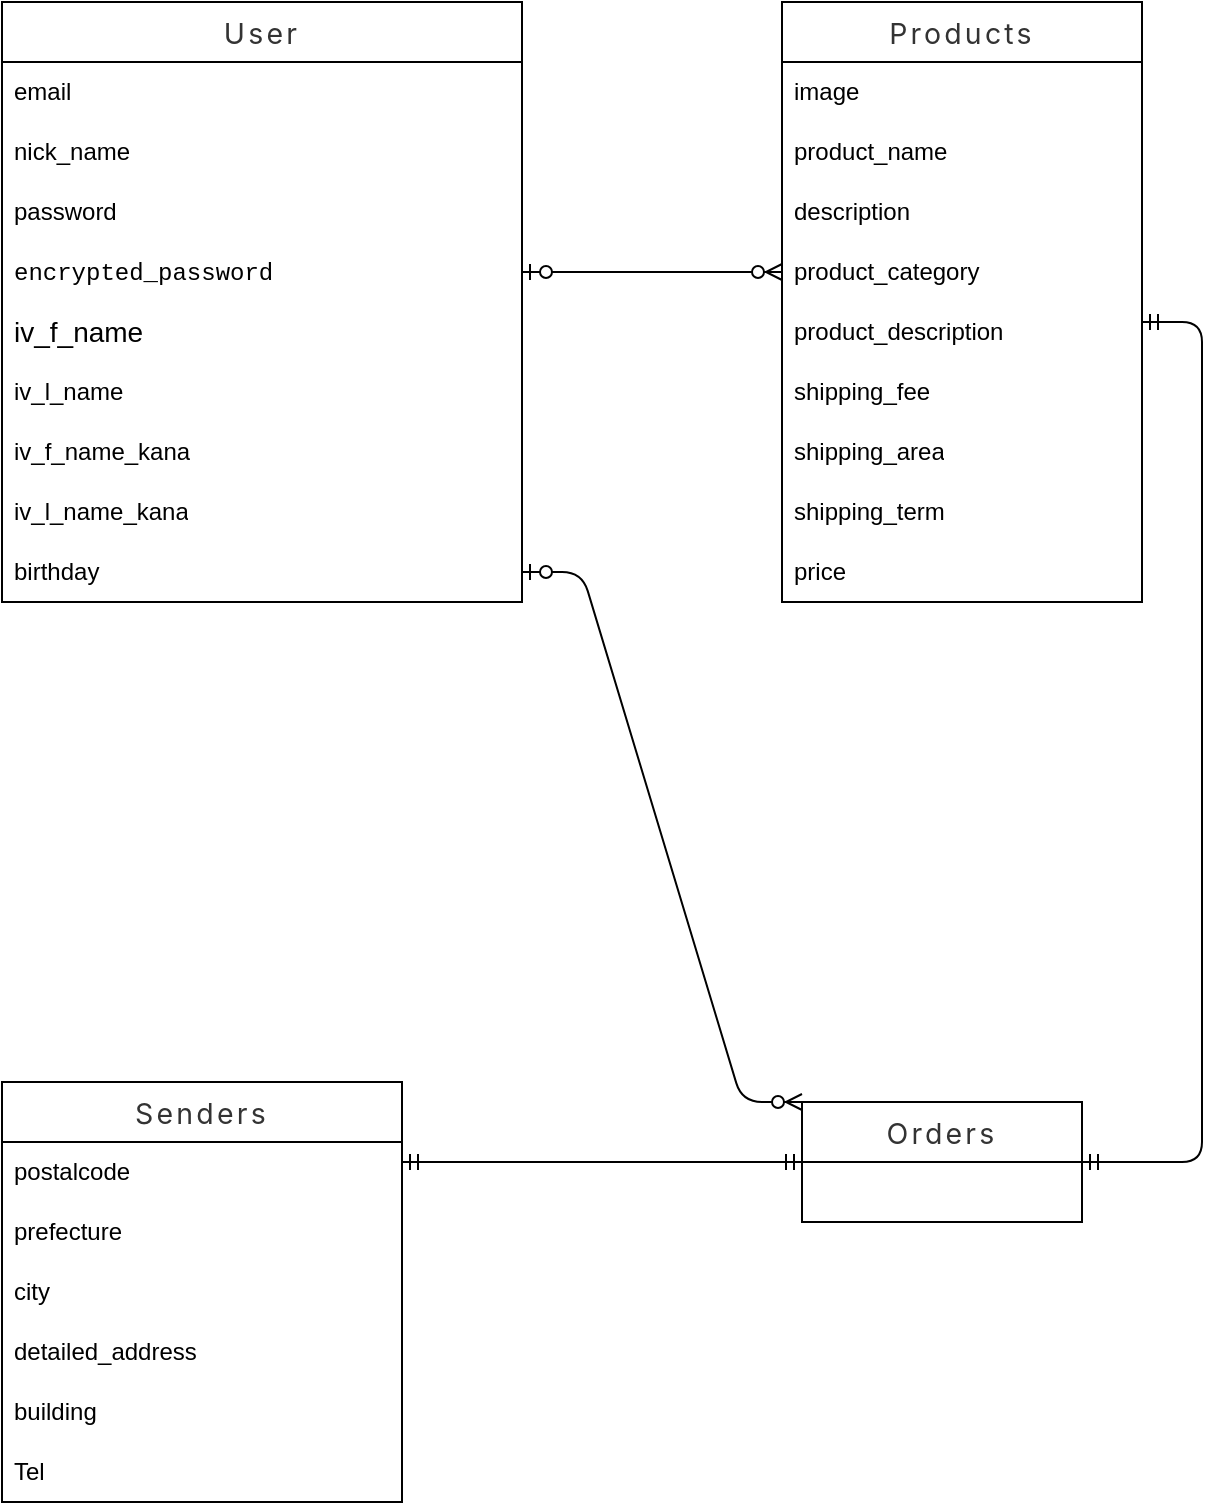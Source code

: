 <mxfile>
    <diagram id="brDKrLtEGXVoA_7MsAUL" name="Page-1">
        <mxGraphModel dx="2792" dy="948" grid="1" gridSize="10" guides="1" tooltips="1" connect="1" arrows="1" fold="1" page="1" pageScale="1" pageWidth="827" pageHeight="1169" math="0" shadow="0">
            <root>
                <mxCell id="0"/>
                <mxCell id="1" parent="0"/>
                <mxCell id="6" value="&lt;span style=&quot;color: rgb(51, 51, 51); font-family: -apple-system, &amp;quot;system-ui&amp;quot;, &amp;quot;Noto Sans JP&amp;quot;, &amp;quot;Hiragino Sans&amp;quot;, &amp;quot;Hiragino Kaku Gothic ProN&amp;quot;, &amp;quot;segoe ui&amp;quot;, メイリオ, Meiryo, &amp;quot;ＭＳ Ｐゴシック&amp;quot;, &amp;quot;MS PGothic&amp;quot;, sans-serif; font-size: 14.24px; letter-spacing: 1.6px; text-align: start; background-color: rgb(255, 255, 255);&quot;&gt;Products&lt;/span&gt;" style="swimlane;fontStyle=0;childLayout=stackLayout;horizontal=1;startSize=30;horizontalStack=0;resizeParent=1;resizeParentMax=0;resizeLast=0;collapsible=1;marginBottom=0;whiteSpace=wrap;html=1;" vertex="1" parent="1">
                    <mxGeometry x="-250" y="120" width="180" height="300" as="geometry"/>
                </mxCell>
                <mxCell id="7" value="image&lt;span style=&quot;white-space: pre;&quot;&gt;&#9;&lt;/span&gt;" style="text;strokeColor=none;fillColor=none;align=left;verticalAlign=middle;spacingLeft=4;spacingRight=4;overflow=hidden;points=[[0,0.5],[1,0.5]];portConstraint=eastwest;rotatable=0;whiteSpace=wrap;html=1;" vertex="1" parent="6">
                    <mxGeometry y="30" width="180" height="30" as="geometry"/>
                </mxCell>
                <mxCell id="8" value="product_name" style="text;strokeColor=none;fillColor=none;align=left;verticalAlign=middle;spacingLeft=4;spacingRight=4;overflow=hidden;points=[[0,0.5],[1,0.5]];portConstraint=eastwest;rotatable=0;whiteSpace=wrap;html=1;" vertex="1" parent="6">
                    <mxGeometry y="60" width="180" height="30" as="geometry"/>
                </mxCell>
                <mxCell id="FJCqYv0H9YXHlO558cou-49" value="description" style="text;strokeColor=none;fillColor=none;align=left;verticalAlign=middle;spacingLeft=4;spacingRight=4;overflow=hidden;points=[[0,0.5],[1,0.5]];portConstraint=eastwest;rotatable=0;whiteSpace=wrap;html=1;labelBackgroundColor=#FFFFFF;fontColor=#000000;" vertex="1" parent="6">
                    <mxGeometry y="90" width="180" height="30" as="geometry"/>
                </mxCell>
                <mxCell id="FJCqYv0H9YXHlO558cou-48" value="product_category" style="text;strokeColor=none;fillColor=none;align=left;verticalAlign=middle;spacingLeft=4;spacingRight=4;overflow=hidden;points=[[0,0.5],[1,0.5]];portConstraint=eastwest;rotatable=0;whiteSpace=wrap;html=1;labelBackgroundColor=#FFFFFF;fontColor=#000000;" vertex="1" parent="6">
                    <mxGeometry y="120" width="180" height="30" as="geometry"/>
                </mxCell>
                <mxCell id="FJCqYv0H9YXHlO558cou-51" value="product_description" style="text;strokeColor=none;fillColor=none;align=left;verticalAlign=middle;spacingLeft=4;spacingRight=4;overflow=hidden;points=[[0,0.5],[1,0.5]];portConstraint=eastwest;rotatable=0;whiteSpace=wrap;html=1;labelBackgroundColor=#FFFFFF;fontColor=#000000;" vertex="1" parent="6">
                    <mxGeometry y="150" width="180" height="30" as="geometry"/>
                </mxCell>
                <mxCell id="FJCqYv0H9YXHlO558cou-50" value="shipping_fee" style="text;strokeColor=none;fillColor=none;align=left;verticalAlign=middle;spacingLeft=4;spacingRight=4;overflow=hidden;points=[[0,0.5],[1,0.5]];portConstraint=eastwest;rotatable=0;whiteSpace=wrap;html=1;labelBackgroundColor=#FFFFFF;fontColor=#000000;" vertex="1" parent="6">
                    <mxGeometry y="180" width="180" height="30" as="geometry"/>
                </mxCell>
                <mxCell id="FJCqYv0H9YXHlO558cou-53" value="shipping_area" style="text;strokeColor=none;fillColor=none;align=left;verticalAlign=middle;spacingLeft=4;spacingRight=4;overflow=hidden;points=[[0,0.5],[1,0.5]];portConstraint=eastwest;rotatable=0;whiteSpace=wrap;html=1;labelBackgroundColor=#FFFFFF;fontColor=#000000;" vertex="1" parent="6">
                    <mxGeometry y="210" width="180" height="30" as="geometry"/>
                </mxCell>
                <mxCell id="FJCqYv0H9YXHlO558cou-52" value="shipping_term" style="text;strokeColor=none;fillColor=none;align=left;verticalAlign=middle;spacingLeft=4;spacingRight=4;overflow=hidden;points=[[0,0.5],[1,0.5]];portConstraint=eastwest;rotatable=0;whiteSpace=wrap;html=1;labelBackgroundColor=#FFFFFF;fontColor=#000000;" vertex="1" parent="6">
                    <mxGeometry y="240" width="180" height="30" as="geometry"/>
                </mxCell>
                <mxCell id="9" value="price" style="text;strokeColor=none;fillColor=none;align=left;verticalAlign=middle;spacingLeft=4;spacingRight=4;overflow=hidden;points=[[0,0.5],[1,0.5]];portConstraint=eastwest;rotatable=0;whiteSpace=wrap;html=1;" vertex="1" parent="6">
                    <mxGeometry y="270" width="180" height="30" as="geometry"/>
                </mxCell>
                <mxCell id="10" value="&lt;span style=&quot;color: rgb(51, 51, 51); font-family: -apple-system, &amp;quot;system-ui&amp;quot;, &amp;quot;Noto Sans JP&amp;quot;, &amp;quot;Hiragino Sans&amp;quot;, &amp;quot;Hiragino Kaku Gothic ProN&amp;quot;, &amp;quot;segoe ui&amp;quot;, メイリオ, Meiryo, &amp;quot;ＭＳ Ｐゴシック&amp;quot;, &amp;quot;MS PGothic&amp;quot;, sans-serif; font-size: 14.24px; letter-spacing: 1.6px; text-align: start; background-color: rgb(255, 255, 255);&quot;&gt;User&lt;/span&gt;" style="swimlane;fontStyle=0;childLayout=stackLayout;horizontal=1;startSize=30;horizontalStack=0;resizeParent=1;resizeParentMax=0;resizeLast=0;collapsible=1;marginBottom=0;whiteSpace=wrap;html=1;" vertex="1" parent="1">
                    <mxGeometry x="-640" y="120" width="260" height="300" as="geometry"/>
                </mxCell>
                <mxCell id="29" value="email" style="text;strokeColor=none;fillColor=none;align=left;verticalAlign=middle;spacingLeft=4;spacingRight=4;overflow=hidden;points=[[0,0.5],[1,0.5]];portConstraint=eastwest;rotatable=0;whiteSpace=wrap;html=1;" vertex="1" parent="10">
                    <mxGeometry y="30" width="260" height="30" as="geometry"/>
                </mxCell>
                <mxCell id="12" value="nick_name" style="text;strokeColor=none;fillColor=none;align=left;verticalAlign=middle;spacingLeft=4;spacingRight=4;overflow=hidden;points=[[0,0.5],[1,0.5]];portConstraint=eastwest;rotatable=0;whiteSpace=wrap;html=1;" vertex="1" parent="10">
                    <mxGeometry y="60" width="260" height="30" as="geometry"/>
                </mxCell>
                <mxCell id="30" value="password" style="text;strokeColor=none;fillColor=none;align=left;verticalAlign=middle;spacingLeft=4;spacingRight=4;overflow=hidden;points=[[0,0.5],[1,0.5]];portConstraint=eastwest;rotatable=0;whiteSpace=wrap;html=1;" vertex="1" parent="10">
                    <mxGeometry y="90" width="260" height="30" as="geometry"/>
                </mxCell>
                <mxCell id="13" value="&lt;div style=&quot;background-color: rgb(255, 255, 255); font-family: Menlo, Monaco, &amp;quot;Courier New&amp;quot;, monospace; line-height: 18px;&quot;&gt;encrypted_password&lt;/div&gt;" style="text;strokeColor=none;fillColor=none;align=left;verticalAlign=middle;spacingLeft=4;spacingRight=4;overflow=hidden;points=[[0,0.5],[1,0.5]];portConstraint=eastwest;rotatable=0;whiteSpace=wrap;html=1;" vertex="1" parent="10">
                    <mxGeometry y="120" width="260" height="30" as="geometry"/>
                </mxCell>
                <mxCell id="31" value="&lt;span style=&quot;font-family: arial, sans-serif; font-size: 14px;&quot;&gt;iv_f_name&lt;/span&gt;" style="text;align=left;verticalAlign=middle;spacingLeft=4;spacingRight=4;overflow=hidden;points=[[0,0.5],[1,0.5]];portConstraint=eastwest;rotatable=0;whiteSpace=wrap;html=1;fontColor=#000000;labelBackgroundColor=#FFFFFF;" vertex="1" parent="10">
                    <mxGeometry y="150" width="260" height="30" as="geometry"/>
                </mxCell>
                <mxCell id="32" value="iv_l_name" style="text;strokeColor=none;fillColor=none;align=left;verticalAlign=middle;spacingLeft=4;spacingRight=4;overflow=hidden;points=[[0,0.5],[1,0.5]];portConstraint=eastwest;rotatable=0;whiteSpace=wrap;html=1;" vertex="1" parent="10">
                    <mxGeometry y="180" width="260" height="30" as="geometry"/>
                </mxCell>
                <mxCell id="33" value="iv_f_name_kana" style="text;strokeColor=none;fillColor=none;align=left;verticalAlign=middle;spacingLeft=4;spacingRight=4;overflow=hidden;points=[[0,0.5],[1,0.5]];portConstraint=eastwest;rotatable=0;whiteSpace=wrap;html=1;" vertex="1" parent="10">
                    <mxGeometry y="210" width="260" height="30" as="geometry"/>
                </mxCell>
                <mxCell id="34" value="iv_l_name_kana" style="text;strokeColor=none;fillColor=none;align=left;verticalAlign=middle;spacingLeft=4;spacingRight=4;overflow=hidden;points=[[0,0.5],[1,0.5]];portConstraint=eastwest;rotatable=0;whiteSpace=wrap;html=1;" vertex="1" parent="10">
                    <mxGeometry y="240" width="260" height="30" as="geometry"/>
                </mxCell>
                <mxCell id="28" value="birthday" style="text;strokeColor=none;fillColor=none;align=left;verticalAlign=middle;spacingLeft=4;spacingRight=4;overflow=hidden;points=[[0,0.5],[1,0.5]];portConstraint=eastwest;rotatable=0;whiteSpace=wrap;html=1;" vertex="1" parent="10">
                    <mxGeometry y="270" width="260" height="30" as="geometry"/>
                </mxCell>
                <mxCell id="14" value="&lt;span style=&quot;color: rgb(51, 51, 51); font-family: -apple-system, &amp;quot;system-ui&amp;quot;, &amp;quot;Noto Sans JP&amp;quot;, &amp;quot;Hiragino Sans&amp;quot;, &amp;quot;Hiragino Kaku Gothic ProN&amp;quot;, &amp;quot;segoe ui&amp;quot;, メイリオ, Meiryo, &amp;quot;ＭＳ Ｐゴシック&amp;quot;, &amp;quot;MS PGothic&amp;quot;, sans-serif; font-size: 14.24px; letter-spacing: 1.6px; text-align: start; background-color: rgb(255, 255, 255);&quot;&gt;Orders&lt;/span&gt;" style="swimlane;fontStyle=0;childLayout=stackLayout;horizontal=1;startSize=30;horizontalStack=0;resizeParent=1;resizeParentMax=0;resizeLast=0;collapsible=1;marginBottom=0;whiteSpace=wrap;html=1;" vertex="1" parent="1">
                    <mxGeometry x="-240" y="670" width="140" height="60" as="geometry"/>
                </mxCell>
                <mxCell id="18" value="&lt;span style=&quot;color: rgb(51, 51, 51); font-family: -apple-system, &amp;quot;system-ui&amp;quot;, &amp;quot;Noto Sans JP&amp;quot;, &amp;quot;Hiragino Sans&amp;quot;, &amp;quot;Hiragino Kaku Gothic ProN&amp;quot;, &amp;quot;segoe ui&amp;quot;, メイリオ, Meiryo, &amp;quot;ＭＳ Ｐゴシック&amp;quot;, &amp;quot;MS PGothic&amp;quot;, sans-serif; font-size: 14.24px; letter-spacing: 1.6px; text-align: start; background-color: rgb(255, 255, 255);&quot;&gt;Senders&lt;/span&gt;" style="swimlane;fontStyle=0;childLayout=stackLayout;horizontal=1;startSize=30;horizontalStack=0;resizeParent=1;resizeParentMax=0;resizeLast=0;collapsible=1;marginBottom=0;whiteSpace=wrap;html=1;" vertex="1" parent="1">
                    <mxGeometry x="-640" y="660" width="200" height="210" as="geometry"/>
                </mxCell>
                <mxCell id="FJCqYv0H9YXHlO558cou-54" value="postalcode" style="text;strokeColor=none;fillColor=none;align=left;verticalAlign=middle;spacingLeft=4;spacingRight=4;overflow=hidden;points=[[0,0.5],[1,0.5]];portConstraint=eastwest;rotatable=0;whiteSpace=wrap;html=1;labelBackgroundColor=#FFFFFF;fontColor=#000000;" vertex="1" parent="18">
                    <mxGeometry y="30" width="200" height="30" as="geometry"/>
                </mxCell>
                <mxCell id="FJCqYv0H9YXHlO558cou-56" value="prefecture" style="text;strokeColor=none;fillColor=none;align=left;verticalAlign=middle;spacingLeft=4;spacingRight=4;overflow=hidden;points=[[0,0.5],[1,0.5]];portConstraint=eastwest;rotatable=0;whiteSpace=wrap;html=1;labelBackgroundColor=#FFFFFF;fontColor=#000000;" vertex="1" parent="18">
                    <mxGeometry y="60" width="200" height="30" as="geometry"/>
                </mxCell>
                <mxCell id="19" value="city" style="text;strokeColor=none;fillColor=none;align=left;verticalAlign=middle;spacingLeft=4;spacingRight=4;overflow=hidden;points=[[0,0.5],[1,0.5]];portConstraint=eastwest;rotatable=0;whiteSpace=wrap;html=1;" vertex="1" parent="18">
                    <mxGeometry y="90" width="200" height="30" as="geometry"/>
                </mxCell>
                <mxCell id="FJCqYv0H9YXHlO558cou-55" value="detailed_address" style="text;strokeColor=none;fillColor=none;align=left;verticalAlign=middle;spacingLeft=4;spacingRight=4;overflow=hidden;points=[[0,0.5],[1,0.5]];portConstraint=eastwest;rotatable=0;whiteSpace=wrap;html=1;labelBackgroundColor=#FFFFFF;fontColor=#000000;" vertex="1" parent="18">
                    <mxGeometry y="120" width="200" height="30" as="geometry"/>
                </mxCell>
                <mxCell id="20" value="building" style="text;strokeColor=none;fillColor=none;align=left;verticalAlign=middle;spacingLeft=4;spacingRight=4;overflow=hidden;points=[[0,0.5],[1,0.5]];portConstraint=eastwest;rotatable=0;whiteSpace=wrap;html=1;" vertex="1" parent="18">
                    <mxGeometry y="150" width="200" height="30" as="geometry"/>
                </mxCell>
                <mxCell id="21" value="Tel" style="text;strokeColor=none;fillColor=none;align=left;verticalAlign=middle;spacingLeft=4;spacingRight=4;overflow=hidden;points=[[0,0.5],[1,0.5]];portConstraint=eastwest;rotatable=0;whiteSpace=wrap;html=1;" vertex="1" parent="18">
                    <mxGeometry y="180" width="200" height="30" as="geometry"/>
                </mxCell>
                <mxCell id="FJCqYv0H9YXHlO558cou-57" value="" style="edgeStyle=entityRelationEdgeStyle;fontSize=12;html=1;endArrow=ERzeroToMany;startArrow=ERzeroToOne;fontColor=#000000;exitX=1;exitY=0.5;exitDx=0;exitDy=0;entryX=0;entryY=0.5;entryDx=0;entryDy=0;" edge="1" parent="1" source="13" target="FJCqYv0H9YXHlO558cou-48">
                    <mxGeometry width="100" height="100" relative="1" as="geometry">
                        <mxPoint x="-440" y="380" as="sourcePoint"/>
                        <mxPoint x="-260" y="280" as="targetPoint"/>
                    </mxGeometry>
                </mxCell>
                <mxCell id="A830JgwcKhnliTKG4Eou-42" value="" style="edgeStyle=entityRelationEdgeStyle;fontSize=12;html=1;endArrow=ERmandOne;startArrow=ERmandOne;fontColor=#000000;entryX=0;entryY=0.5;entryDx=0;entryDy=0;" edge="1" parent="1" target="14">
                    <mxGeometry width="100" height="100" relative="1" as="geometry">
                        <mxPoint x="-440" y="700" as="sourcePoint"/>
                        <mxPoint x="-240" y="720" as="targetPoint"/>
                    </mxGeometry>
                </mxCell>
                <mxCell id="A830JgwcKhnliTKG4Eou-46" value="" style="edgeStyle=entityRelationEdgeStyle;fontSize=12;html=1;endArrow=ERmandOne;startArrow=ERmandOne;fontColor=#000000;" edge="1" parent="1" target="14">
                    <mxGeometry width="100" height="100" relative="1" as="geometry">
                        <mxPoint x="-70" y="280" as="sourcePoint"/>
                        <mxPoint x="-280" y="310" as="targetPoint"/>
                    </mxGeometry>
                </mxCell>
                <mxCell id="ojOgDaXmwx83H6r8IKll-35" value="" style="edgeStyle=entityRelationEdgeStyle;fontSize=12;html=1;endArrow=ERzeroToMany;startArrow=ERzeroToOne;fontColor=#000000;exitX=1;exitY=0.5;exitDx=0;exitDy=0;entryX=0;entryY=0;entryDx=0;entryDy=0;" edge="1" parent="1" source="28" target="14">
                    <mxGeometry width="100" height="100" relative="1" as="geometry">
                        <mxPoint x="-370" y="265" as="sourcePoint"/>
                        <mxPoint x="-240" y="265" as="targetPoint"/>
                    </mxGeometry>
                </mxCell>
            </root>
        </mxGraphModel>
    </diagram>
    <diagram id="M28fq4yS_AL66KOHaT50" name="Memo">
        <mxGraphModel dx="1836" dy="569" grid="1" gridSize="10" guides="1" tooltips="1" connect="1" arrows="1" fold="1" page="1" pageScale="1" pageWidth="827" pageHeight="1169" math="0" shadow="0">
            <root>
                <mxCell id="0"/>
                <mxCell id="1" parent="0"/>
                <mxCell id="EvqsBrr0lxmTq_ERgQeZ-1" value="&lt;span style=&quot;color: rgb(51, 51, 51); font-family: -apple-system, &amp;quot;system-ui&amp;quot;, &amp;quot;Noto Sans JP&amp;quot;, &amp;quot;Hiragino Sans&amp;quot;, &amp;quot;Hiragino Kaku Gothic ProN&amp;quot;, &amp;quot;segoe ui&amp;quot;, メイリオ, Meiryo, &amp;quot;ＭＳ Ｐゴシック&amp;quot;, &amp;quot;MS PGothic&amp;quot;, sans-serif; font-size: 14.24px; letter-spacing: 1.6px; text-align: start; background-color: rgb(255, 255, 255);&quot;&gt;商品情報//Product info&lt;/span&gt;" style="swimlane;fontStyle=0;childLayout=stackLayout;horizontal=1;startSize=30;horizontalStack=0;resizeParent=1;resizeParentMax=0;resizeLast=0;collapsible=1;marginBottom=0;whiteSpace=wrap;html=1;" vertex="1" parent="1">
                    <mxGeometry x="-250" y="120" width="180" height="300" as="geometry"/>
                </mxCell>
                <mxCell id="EvqsBrr0lxmTq_ERgQeZ-2" value="image&lt;span style=&quot;white-space: pre;&quot;&gt;&#9;&lt;/span&gt;" style="text;strokeColor=none;fillColor=none;align=left;verticalAlign=middle;spacingLeft=4;spacingRight=4;overflow=hidden;points=[[0,0.5],[1,0.5]];portConstraint=eastwest;rotatable=0;whiteSpace=wrap;html=1;" vertex="1" parent="EvqsBrr0lxmTq_ERgQeZ-1">
                    <mxGeometry y="30" width="180" height="30" as="geometry"/>
                </mxCell>
                <mxCell id="EvqsBrr0lxmTq_ERgQeZ-3" value="product_name" style="text;strokeColor=none;fillColor=none;align=left;verticalAlign=middle;spacingLeft=4;spacingRight=4;overflow=hidden;points=[[0,0.5],[1,0.5]];portConstraint=eastwest;rotatable=0;whiteSpace=wrap;html=1;" vertex="1" parent="EvqsBrr0lxmTq_ERgQeZ-1">
                    <mxGeometry y="60" width="180" height="30" as="geometry"/>
                </mxCell>
                <mxCell id="EvqsBrr0lxmTq_ERgQeZ-4" value="Description" style="text;strokeColor=none;fillColor=none;align=left;verticalAlign=middle;spacingLeft=4;spacingRight=4;overflow=hidden;points=[[0,0.5],[1,0.5]];portConstraint=eastwest;rotatable=0;whiteSpace=wrap;html=1;labelBackgroundColor=#FFFFFF;fontColor=#000000;" vertex="1" parent="EvqsBrr0lxmTq_ERgQeZ-1">
                    <mxGeometry y="90" width="180" height="30" as="geometry"/>
                </mxCell>
                <mxCell id="EvqsBrr0lxmTq_ERgQeZ-5" value="Product_category" style="text;strokeColor=none;fillColor=none;align=left;verticalAlign=middle;spacingLeft=4;spacingRight=4;overflow=hidden;points=[[0,0.5],[1,0.5]];portConstraint=eastwest;rotatable=0;whiteSpace=wrap;html=1;labelBackgroundColor=#FFFFFF;fontColor=#000000;" vertex="1" parent="EvqsBrr0lxmTq_ERgQeZ-1">
                    <mxGeometry y="120" width="180" height="30" as="geometry"/>
                </mxCell>
                <mxCell id="EvqsBrr0lxmTq_ERgQeZ-6" value="Product_description" style="text;strokeColor=none;fillColor=none;align=left;verticalAlign=middle;spacingLeft=4;spacingRight=4;overflow=hidden;points=[[0,0.5],[1,0.5]];portConstraint=eastwest;rotatable=0;whiteSpace=wrap;html=1;labelBackgroundColor=#FFFFFF;fontColor=#000000;" vertex="1" parent="EvqsBrr0lxmTq_ERgQeZ-1">
                    <mxGeometry y="150" width="180" height="30" as="geometry"/>
                </mxCell>
                <mxCell id="EvqsBrr0lxmTq_ERgQeZ-7" value="Shipping_fee" style="text;strokeColor=none;fillColor=none;align=left;verticalAlign=middle;spacingLeft=4;spacingRight=4;overflow=hidden;points=[[0,0.5],[1,0.5]];portConstraint=eastwest;rotatable=0;whiteSpace=wrap;html=1;labelBackgroundColor=#FFFFFF;fontColor=#000000;" vertex="1" parent="EvqsBrr0lxmTq_ERgQeZ-1">
                    <mxGeometry y="180" width="180" height="30" as="geometry"/>
                </mxCell>
                <mxCell id="EvqsBrr0lxmTq_ERgQeZ-8" value="Shipping_area" style="text;strokeColor=none;fillColor=none;align=left;verticalAlign=middle;spacingLeft=4;spacingRight=4;overflow=hidden;points=[[0,0.5],[1,0.5]];portConstraint=eastwest;rotatable=0;whiteSpace=wrap;html=1;labelBackgroundColor=#FFFFFF;fontColor=#000000;" vertex="1" parent="EvqsBrr0lxmTq_ERgQeZ-1">
                    <mxGeometry y="210" width="180" height="30" as="geometry"/>
                </mxCell>
                <mxCell id="EvqsBrr0lxmTq_ERgQeZ-9" value="Shipping_term" style="text;strokeColor=none;fillColor=none;align=left;verticalAlign=middle;spacingLeft=4;spacingRight=4;overflow=hidden;points=[[0,0.5],[1,0.5]];portConstraint=eastwest;rotatable=0;whiteSpace=wrap;html=1;labelBackgroundColor=#FFFFFF;fontColor=#000000;" vertex="1" parent="EvqsBrr0lxmTq_ERgQeZ-1">
                    <mxGeometry y="240" width="180" height="30" as="geometry"/>
                </mxCell>
                <mxCell id="EvqsBrr0lxmTq_ERgQeZ-10" value="Price" style="text;strokeColor=none;fillColor=none;align=left;verticalAlign=middle;spacingLeft=4;spacingRight=4;overflow=hidden;points=[[0,0.5],[1,0.5]];portConstraint=eastwest;rotatable=0;whiteSpace=wrap;html=1;" vertex="1" parent="EvqsBrr0lxmTq_ERgQeZ-1">
                    <mxGeometry y="270" width="180" height="30" as="geometry"/>
                </mxCell>
                <mxCell id="EvqsBrr0lxmTq_ERgQeZ-11" value="&lt;span style=&quot;color: rgb(51, 51, 51); font-family: -apple-system, &amp;quot;system-ui&amp;quot;, &amp;quot;Noto Sans JP&amp;quot;, &amp;quot;Hiragino Sans&amp;quot;, &amp;quot;Hiragino Kaku Gothic ProN&amp;quot;, &amp;quot;segoe ui&amp;quot;, メイリオ, Meiryo, &amp;quot;ＭＳ Ｐゴシック&amp;quot;, &amp;quot;MS PGothic&amp;quot;, sans-serif; font-size: 14.24px; letter-spacing: 1.6px; text-align: start; background-color: rgb(255, 255, 255);&quot;&gt;ユーザー情報// user info&lt;/span&gt;" style="swimlane;fontStyle=0;childLayout=stackLayout;horizontal=1;startSize=30;horizontalStack=0;resizeParent=1;resizeParentMax=0;resizeLast=0;collapsible=1;marginBottom=0;whiteSpace=wrap;html=1;" vertex="1" parent="1">
                    <mxGeometry x="-640" y="120" width="260" height="300" as="geometry"/>
                </mxCell>
                <mxCell id="EvqsBrr0lxmTq_ERgQeZ-12" value="nick_name" style="text;strokeColor=none;fillColor=none;align=left;verticalAlign=middle;spacingLeft=4;spacingRight=4;overflow=hidden;points=[[0,0.5],[1,0.5]];portConstraint=eastwest;rotatable=0;whiteSpace=wrap;html=1;" vertex="1" parent="EvqsBrr0lxmTq_ERgQeZ-11">
                    <mxGeometry y="30" width="260" height="30" as="geometry"/>
                </mxCell>
                <mxCell id="EvqsBrr0lxmTq_ERgQeZ-13" value="mail address" style="text;strokeColor=none;fillColor=none;align=left;verticalAlign=middle;spacingLeft=4;spacingRight=4;overflow=hidden;points=[[0,0.5],[1,0.5]];portConstraint=eastwest;rotatable=0;whiteSpace=wrap;html=1;" vertex="1" parent="EvqsBrr0lxmTq_ERgQeZ-11">
                    <mxGeometry y="60" width="260" height="30" as="geometry"/>
                </mxCell>
                <mxCell id="EvqsBrr0lxmTq_ERgQeZ-14" value="pass" style="text;strokeColor=none;fillColor=none;align=left;verticalAlign=middle;spacingLeft=4;spacingRight=4;overflow=hidden;points=[[0,0.5],[1,0.5]];portConstraint=eastwest;rotatable=0;whiteSpace=wrap;html=1;" vertex="1" parent="EvqsBrr0lxmTq_ERgQeZ-11">
                    <mxGeometry y="90" width="260" height="30" as="geometry"/>
                </mxCell>
                <mxCell id="EvqsBrr0lxmTq_ERgQeZ-15" value="pass conf" style="text;strokeColor=none;fillColor=none;align=left;verticalAlign=middle;spacingLeft=4;spacingRight=4;overflow=hidden;points=[[0,0.5],[1,0.5]];portConstraint=eastwest;rotatable=0;whiteSpace=wrap;html=1;" vertex="1" parent="EvqsBrr0lxmTq_ERgQeZ-11">
                    <mxGeometry y="120" width="260" height="30" as="geometry"/>
                </mxCell>
                <mxCell id="EvqsBrr0lxmTq_ERgQeZ-16" value="&lt;span style=&quot;font-family: arial, sans-serif; font-size: 14px;&quot;&gt;identity verification　f.name&lt;/span&gt;" style="text;align=left;verticalAlign=middle;spacingLeft=4;spacingRight=4;overflow=hidden;points=[[0,0.5],[1,0.5]];portConstraint=eastwest;rotatable=0;whiteSpace=wrap;html=1;fontColor=#000000;labelBackgroundColor=#FFFFFF;" vertex="1" parent="EvqsBrr0lxmTq_ERgQeZ-11">
                    <mxGeometry y="150" width="260" height="30" as="geometry"/>
                </mxCell>
                <mxCell id="EvqsBrr0lxmTq_ERgQeZ-17" value="ID.V name" style="text;strokeColor=none;fillColor=none;align=left;verticalAlign=middle;spacingLeft=4;spacingRight=4;overflow=hidden;points=[[0,0.5],[1,0.5]];portConstraint=eastwest;rotatable=0;whiteSpace=wrap;html=1;" vertex="1" parent="EvqsBrr0lxmTq_ERgQeZ-11">
                    <mxGeometry y="180" width="260" height="30" as="geometry"/>
                </mxCell>
                <mxCell id="EvqsBrr0lxmTq_ERgQeZ-18" value="ID.V kana.f" style="text;strokeColor=none;fillColor=none;align=left;verticalAlign=middle;spacingLeft=4;spacingRight=4;overflow=hidden;points=[[0,0.5],[1,0.5]];portConstraint=eastwest;rotatable=0;whiteSpace=wrap;html=1;" vertex="1" parent="EvqsBrr0lxmTq_ERgQeZ-11">
                    <mxGeometry y="210" width="260" height="30" as="geometry"/>
                </mxCell>
                <mxCell id="EvqsBrr0lxmTq_ERgQeZ-19" value="ID.V kana.n" style="text;strokeColor=none;fillColor=none;align=left;verticalAlign=middle;spacingLeft=4;spacingRight=4;overflow=hidden;points=[[0,0.5],[1,0.5]];portConstraint=eastwest;rotatable=0;whiteSpace=wrap;html=1;" vertex="1" parent="EvqsBrr0lxmTq_ERgQeZ-11">
                    <mxGeometry y="240" width="260" height="30" as="geometry"/>
                </mxCell>
                <mxCell id="EvqsBrr0lxmTq_ERgQeZ-20" value="Birthday" style="text;strokeColor=none;fillColor=none;align=left;verticalAlign=middle;spacingLeft=4;spacingRight=4;overflow=hidden;points=[[0,0.5],[1,0.5]];portConstraint=eastwest;rotatable=0;whiteSpace=wrap;html=1;" vertex="1" parent="EvqsBrr0lxmTq_ERgQeZ-11">
                    <mxGeometry y="270" width="260" height="30" as="geometry"/>
                </mxCell>
                <mxCell id="EvqsBrr0lxmTq_ERgQeZ-21" value="&lt;span style=&quot;color: rgb(51, 51, 51); font-family: -apple-system, &amp;quot;system-ui&amp;quot;, &amp;quot;Noto Sans JP&amp;quot;, &amp;quot;Hiragino Sans&amp;quot;, &amp;quot;Hiragino Kaku Gothic ProN&amp;quot;, &amp;quot;segoe ui&amp;quot;, メイリオ, Meiryo, &amp;quot;ＭＳ Ｐゴシック&amp;quot;, &amp;quot;MS PGothic&amp;quot;, sans-serif; font-size: 14.24px; letter-spacing: 1.6px; text-align: start; background-color: rgb(255, 255, 255);&quot;&gt;購入記録//PO&lt;/span&gt;" style="swimlane;fontStyle=0;childLayout=stackLayout;horizontal=1;startSize=30;horizontalStack=0;resizeParent=1;resizeParentMax=0;resizeLast=0;collapsible=1;marginBottom=0;whiteSpace=wrap;html=1;" vertex="1" parent="1">
                    <mxGeometry x="-240" y="670" width="140" height="60" as="geometry"/>
                </mxCell>
                <mxCell id="EvqsBrr0lxmTq_ERgQeZ-22" value="&lt;span style=&quot;color: rgb(51, 51, 51); font-family: -apple-system, &amp;quot;system-ui&amp;quot;, &amp;quot;Noto Sans JP&amp;quot;, &amp;quot;Hiragino Sans&amp;quot;, &amp;quot;Hiragino Kaku Gothic ProN&amp;quot;, &amp;quot;segoe ui&amp;quot;, メイリオ, Meiryo, &amp;quot;ＭＳ Ｐゴシック&amp;quot;, &amp;quot;MS PGothic&amp;quot;, sans-serif; font-size: 14.24px; letter-spacing: 1.6px; text-align: start; background-color: rgb(255, 255, 255);&quot;&gt;発送先情報//Sender info&lt;/span&gt;" style="swimlane;fontStyle=0;childLayout=stackLayout;horizontal=1;startSize=30;horizontalStack=0;resizeParent=1;resizeParentMax=0;resizeLast=0;collapsible=1;marginBottom=0;whiteSpace=wrap;html=1;" vertex="1" parent="1">
                    <mxGeometry x="-640" y="660" width="200" height="210" as="geometry"/>
                </mxCell>
                <mxCell id="EvqsBrr0lxmTq_ERgQeZ-23" value="zipcode" style="text;strokeColor=none;fillColor=none;align=left;verticalAlign=middle;spacingLeft=4;spacingRight=4;overflow=hidden;points=[[0,0.5],[1,0.5]];portConstraint=eastwest;rotatable=0;whiteSpace=wrap;html=1;labelBackgroundColor=#FFFFFF;fontColor=#000000;" vertex="1" parent="EvqsBrr0lxmTq_ERgQeZ-22">
                    <mxGeometry y="30" width="200" height="30" as="geometry"/>
                </mxCell>
                <mxCell id="EvqsBrr0lxmTq_ERgQeZ-24" value="prefecture" style="text;strokeColor=none;fillColor=none;align=left;verticalAlign=middle;spacingLeft=4;spacingRight=4;overflow=hidden;points=[[0,0.5],[1,0.5]];portConstraint=eastwest;rotatable=0;whiteSpace=wrap;html=1;labelBackgroundColor=#FFFFFF;fontColor=#000000;" vertex="1" parent="EvqsBrr0lxmTq_ERgQeZ-22">
                    <mxGeometry y="60" width="200" height="30" as="geometry"/>
                </mxCell>
                <mxCell id="EvqsBrr0lxmTq_ERgQeZ-25" value="city" style="text;strokeColor=none;fillColor=none;align=left;verticalAlign=middle;spacingLeft=4;spacingRight=4;overflow=hidden;points=[[0,0.5],[1,0.5]];portConstraint=eastwest;rotatable=0;whiteSpace=wrap;html=1;" vertex="1" parent="EvqsBrr0lxmTq_ERgQeZ-22">
                    <mxGeometry y="90" width="200" height="30" as="geometry"/>
                </mxCell>
                <mxCell id="EvqsBrr0lxmTq_ERgQeZ-26" value="detailed" style="text;strokeColor=none;fillColor=none;align=left;verticalAlign=middle;spacingLeft=4;spacingRight=4;overflow=hidden;points=[[0,0.5],[1,0.5]];portConstraint=eastwest;rotatable=0;whiteSpace=wrap;html=1;labelBackgroundColor=#FFFFFF;fontColor=#000000;" vertex="1" parent="EvqsBrr0lxmTq_ERgQeZ-22">
                    <mxGeometry y="120" width="200" height="30" as="geometry"/>
                </mxCell>
                <mxCell id="EvqsBrr0lxmTq_ERgQeZ-27" value="building" style="text;strokeColor=none;fillColor=none;align=left;verticalAlign=middle;spacingLeft=4;spacingRight=4;overflow=hidden;points=[[0,0.5],[1,0.5]];portConstraint=eastwest;rotatable=0;whiteSpace=wrap;html=1;" vertex="1" parent="EvqsBrr0lxmTq_ERgQeZ-22">
                    <mxGeometry y="150" width="200" height="30" as="geometry"/>
                </mxCell>
                <mxCell id="EvqsBrr0lxmTq_ERgQeZ-28" value="Tel" style="text;strokeColor=none;fillColor=none;align=left;verticalAlign=middle;spacingLeft=4;spacingRight=4;overflow=hidden;points=[[0,0.5],[1,0.5]];portConstraint=eastwest;rotatable=0;whiteSpace=wrap;html=1;" vertex="1" parent="EvqsBrr0lxmTq_ERgQeZ-22">
                    <mxGeometry y="180" width="200" height="30" as="geometry"/>
                </mxCell>
                <mxCell id="EvqsBrr0lxmTq_ERgQeZ-29" value="&lt;span style=&quot;border-color: var(--border-color); font-style: normal; font-variant-ligatures: normal; font-variant-caps: normal; orphans: 2; text-align: center; text-indent: 0px; text-transform: none; widows: 2; word-spacing: 0px; -webkit-text-stroke-width: 0px; text-decoration-thickness: initial; text-decoration-style: initial; text-decoration-color: initial; color: rgb(51, 51, 51); font-family: -apple-system, &amp;quot;system-ui&amp;quot;, &amp;quot;Noto Sans JP&amp;quot;, &amp;quot;Hiragino Sans&amp;quot;, &amp;quot;Hiragino Kaku Gothic ProN&amp;quot;, &amp;quot;segoe ui&amp;quot;, メイリオ, Meiryo, &amp;quot;ＭＳ Ｐゴシック&amp;quot;, &amp;quot;MS PGothic&amp;quot;, sans-serif; font-size: 12.46px; font-weight: 700; letter-spacing: 1.495px; background-color: rgb(255, 255, 255);&quot;&gt;プロジェクトボード内で確認する場所&lt;br style=&quot;border-color: var(--border-color);&quot;&gt;&lt;/span&gt;&lt;span style=&quot;color: rgb(51, 51, 51); font-family: -apple-system, &amp;quot;system-ui&amp;quot;, &amp;quot;Noto Sans JP&amp;quot;, &amp;quot;Hiragino Sans&amp;quot;, &amp;quot;Hiragino Kaku Gothic ProN&amp;quot;, &amp;quot;segoe ui&amp;quot;, メイリオ, Meiryo, &amp;quot;ＭＳ Ｐゴシック&amp;quot;, &amp;quot;MS PGothic&amp;quot;, sans-serif; font-size: 12.46px; letter-spacing: 1.495px; background-color: rgb(255, 255, 255);&quot;&gt;商品出品機能の実装条件&lt;br&gt;&lt;/span&gt;" style="ellipse;whiteSpace=wrap;html=1;" vertex="1" parent="1">
                    <mxGeometry x="-305" y="50" width="250" height="60" as="geometry"/>
                </mxCell>
                <mxCell id="EvqsBrr0lxmTq_ERgQeZ-30" value="&lt;meta charset=&quot;utf-8&quot;&gt;&lt;span style=&quot;border-color: var(--border-color); font-style: normal; font-variant-ligatures: normal; font-variant-caps: normal; orphans: 2; text-align: center; text-indent: 0px; text-transform: none; widows: 2; word-spacing: 0px; -webkit-text-stroke-width: 0px; text-decoration-thickness: initial; text-decoration-style: initial; text-decoration-color: initial; color: rgb(51, 51, 51); font-family: -apple-system, &amp;quot;system-ui&amp;quot;, &amp;quot;Noto Sans JP&amp;quot;, &amp;quot;Hiragino Sans&amp;quot;, &amp;quot;Hiragino Kaku Gothic ProN&amp;quot;, &amp;quot;segoe ui&amp;quot;, メイリオ, Meiryo, &amp;quot;ＭＳ Ｐゴシック&amp;quot;, &amp;quot;MS PGothic&amp;quot;, sans-serif; font-size: 12.46px; font-weight: 700; letter-spacing: 1.495px; background-color: rgb(255, 255, 255);&quot;&gt;プロジェクトボード内で確認する場所&lt;br style=&quot;border-color: var(--border-color);&quot;&gt;&lt;/span&gt;&lt;span style=&quot;border-color: var(--border-color); font-style: normal; font-variant-ligatures: normal; font-variant-caps: normal; font-weight: 400; orphans: 2; text-align: center; text-indent: 0px; text-transform: none; widows: 2; word-spacing: 0px; -webkit-text-stroke-width: 0px; text-decoration-thickness: initial; text-decoration-style: initial; text-decoration-color: initial; color: rgb(51, 51, 51); font-family: -apple-system, &amp;quot;system-ui&amp;quot;, &amp;quot;Noto Sans JP&amp;quot;, &amp;quot;Hiragino Sans&amp;quot;, &amp;quot;Hiragino Kaku Gothic ProN&amp;quot;, &amp;quot;segoe ui&amp;quot;, メイリオ, Meiryo, &amp;quot;ＭＳ Ｐゴシック&amp;quot;, &amp;quot;MS PGothic&amp;quot;, sans-serif; font-size: 12.46px; letter-spacing: 1.495px; background-color: rgb(249, 249, 249);&quot;&gt;ユーザー管理機能の実装条件&lt;/span&gt;" style="ellipse;whiteSpace=wrap;html=1;" vertex="1" parent="1">
                    <mxGeometry x="-640" y="40" width="250" height="70" as="geometry"/>
                </mxCell>
                <mxCell id="EvqsBrr0lxmTq_ERgQeZ-31" value="&lt;span style=&quot;border-color: var(--border-color); font-style: normal; font-variant-ligatures: normal; font-variant-caps: normal; orphans: 2; text-align: center; text-indent: 0px; text-transform: none; widows: 2; word-spacing: 0px; -webkit-text-stroke-width: 0px; text-decoration-thickness: initial; text-decoration-style: initial; text-decoration-color: initial; color: rgb(51, 51, 51); font-family: -apple-system, &amp;quot;system-ui&amp;quot;, &amp;quot;Noto Sans JP&amp;quot;, &amp;quot;Hiragino Sans&amp;quot;, &amp;quot;Hiragino Kaku Gothic ProN&amp;quot;, &amp;quot;segoe ui&amp;quot;, メイリオ, Meiryo, &amp;quot;ＭＳ Ｐゴシック&amp;quot;, &amp;quot;MS PGothic&amp;quot;, sans-serif; font-size: 12.46px; font-weight: 700; letter-spacing: 1.495px; background-color: rgb(255, 255, 255);&quot;&gt;プロジェクトボード内で確認する場所&lt;br style=&quot;border-color: var(--border-color);&quot;&gt;&lt;/span&gt;&lt;span style=&quot;color: rgb(51, 51, 51); font-family: -apple-system, &amp;quot;system-ui&amp;quot;, &amp;quot;Noto Sans JP&amp;quot;, &amp;quot;Hiragino Sans&amp;quot;, &amp;quot;Hiragino Kaku Gothic ProN&amp;quot;, &amp;quot;segoe ui&amp;quot;, メイリオ, Meiryo, &amp;quot;ＭＳ Ｐゴシック&amp;quot;, &amp;quot;MS PGothic&amp;quot;, sans-serif; font-size: 12.46px; letter-spacing: 1.495px; background-color: rgb(249, 249, 249);&quot;&gt;商品購入機能の実装条件&lt;/span&gt;" style="ellipse;whiteSpace=wrap;html=1;" vertex="1" parent="1">
                    <mxGeometry x="-650" y="930" width="260" height="50" as="geometry"/>
                </mxCell>
                <mxCell id="EvqsBrr0lxmTq_ERgQeZ-32" value="" style="edgeStyle=entityRelationEdgeStyle;fontSize=12;html=1;endArrow=ERzeroToMany;startArrow=ERzeroToOne;fontColor=#000000;exitX=1;exitY=0.5;exitDx=0;exitDy=0;entryX=0;entryY=0.5;entryDx=0;entryDy=0;" edge="1" parent="1" source="EvqsBrr0lxmTq_ERgQeZ-15" target="EvqsBrr0lxmTq_ERgQeZ-5">
                    <mxGeometry width="100" height="100" relative="1" as="geometry">
                        <mxPoint x="-440" y="380" as="sourcePoint"/>
                        <mxPoint x="-260" y="280" as="targetPoint"/>
                    </mxGeometry>
                </mxCell>
                <mxCell id="EvqsBrr0lxmTq_ERgQeZ-33" value="" style="edgeStyle=entityRelationEdgeStyle;fontSize=12;html=1;endArrow=ERmandOne;startArrow=ERmandOne;fontColor=#000000;entryX=0;entryY=0.5;entryDx=0;entryDy=0;" edge="1" parent="1" target="EvqsBrr0lxmTq_ERgQeZ-21">
                    <mxGeometry width="100" height="100" relative="1" as="geometry">
                        <mxPoint x="-440" y="700" as="sourcePoint"/>
                        <mxPoint x="-240" y="720" as="targetPoint"/>
                    </mxGeometry>
                </mxCell>
                <mxCell id="EvqsBrr0lxmTq_ERgQeZ-34" value="" style="edgeStyle=entityRelationEdgeStyle;fontSize=12;html=1;endArrow=ERmandOne;startArrow=ERmandOne;fontColor=#000000;" edge="1" parent="1" target="EvqsBrr0lxmTq_ERgQeZ-21">
                    <mxGeometry width="100" height="100" relative="1" as="geometry">
                        <mxPoint x="-70" y="280" as="sourcePoint"/>
                        <mxPoint x="-280" y="310" as="targetPoint"/>
                    </mxGeometry>
                </mxCell>
            </root>
        </mxGraphModel>
    </diagram>
    <diagram id="0VH7Y7AG5tbFKusqSmpd" name="Memo2">
        <mxGraphModel dx="2268" dy="813" grid="1" gridSize="10" guides="1" tooltips="1" connect="1" arrows="1" fold="1" page="1" pageScale="1" pageWidth="827" pageHeight="1169" math="0" shadow="0">
            <root>
                <mxCell id="0"/>
                <mxCell id="1" parent="0"/>
                <mxCell id="xS9J9mlJtqDho4Qx-Bpo-1" value="&lt;h3 style=&quot;box-sizing: border-box; font-size: 24px; color: rgb(51, 51, 51); font-family: -apple-system, &amp;quot;system-ui&amp;quot;, &amp;quot;Noto Sans JP&amp;quot;, &amp;quot;Hiragino Sans&amp;quot;, &amp;quot;Hiragino Kaku Gothic ProN&amp;quot;, &amp;quot;segoe ui&amp;quot;, メイリオ, Meiryo, &amp;quot;ＭＳ Ｐゴシック&amp;quot;, &amp;quot;MS PGothic&amp;quot;, sans-serif; letter-spacing: 1.6px; text-align: start;&quot;&gt;&lt;i style=&quot;display: inline-block; width: 1em; height: 1em; background-size: 100%; background-position: center center; position: relative; background-repeat: no-repeat; top: 3px; margin-right: 0.35em; background-image: url(&amp;quot;/v2/images/information.png&amp;quot;);&quot; class=&quot;icon information&quot;&gt;&lt;/i&gt;&amp;nbsp;スネークケースとキャメルケース&lt;/h3&gt;&lt;p style=&quot;color: rgb(51, 51, 51); font-family: -apple-system, &amp;quot;system-ui&amp;quot;, &amp;quot;Noto Sans JP&amp;quot;, &amp;quot;Hiragino Sans&amp;quot;, &amp;quot;Hiragino Kaku Gothic ProN&amp;quot;, &amp;quot;segoe ui&amp;quot;, メイリオ, Meiryo, &amp;quot;ＭＳ Ｐゴシック&amp;quot;, &amp;quot;MS PGothic&amp;quot;, sans-serif; font-size: 14.24px; letter-spacing: 1.6px; text-align: start;&quot;&gt;スネークケースとキャメルケースは、それぞれ単語の区切り方を表したものです。&lt;/p&gt;&lt;ul style=&quot;color: rgb(51, 51, 51); font-family: -apple-system, &amp;quot;system-ui&amp;quot;, &amp;quot;Noto Sans JP&amp;quot;, &amp;quot;Hiragino Sans&amp;quot;, &amp;quot;Hiragino Kaku Gothic ProN&amp;quot;, &amp;quot;segoe ui&amp;quot;, メイリオ, Meiryo, &amp;quot;ＭＳ Ｐゴシック&amp;quot;, &amp;quot;MS PGothic&amp;quot;, sans-serif; font-size: 14.24px; letter-spacing: 1.6px; text-align: start;&quot;&gt;&lt;li&gt;&lt;strong style=&quot;background: linear-gradient(transparent 60%, rgb(252, 249, 130) 60%); padding: 0px 0.2em;&quot;&gt;スネークケース&lt;/strong&gt;は、単語の区切りをアンダースコアで表す&lt;/li&gt;&lt;li&gt;&lt;strong style=&quot;background: linear-gradient(transparent 60%, rgb(252, 249, 130) 60%); padding: 0px 0.2em;&quot;&gt;キャメルケース&lt;/strong&gt;は、単語の区切りを大文字で表す&lt;/li&gt;&lt;/ul&gt;&lt;p style=&quot;color: rgb(51, 51, 51); font-family: -apple-system, &amp;quot;system-ui&amp;quot;, &amp;quot;Noto Sans JP&amp;quot;, &amp;quot;Hiragino Sans&amp;quot;, &amp;quot;Hiragino Kaku Gothic ProN&amp;quot;, &amp;quot;segoe ui&amp;quot;, メイリオ, Meiryo, &amp;quot;ＭＳ Ｐゴシック&amp;quot;, &amp;quot;MS PGothic&amp;quot;, sans-serif; font-size: 14.24px; letter-spacing: 1.6px; text-align: start;&quot;&gt;変数名や関数名の単語が連立する場合、単語を区切る方法がいくつかあります。&lt;br&gt;以下の表をみてください。&lt;/p&gt;&lt;table style=&quot;margin: 0px 0px 16px; padding: 0px; font-family: -apple-system, &amp;quot;system-ui&amp;quot;, &amp;quot;Noto Sans JP&amp;quot;, &amp;quot;Hiragino Sans&amp;quot;, &amp;quot;Hiragino Kaku Gothic ProN&amp;quot;, &amp;quot;segoe ui&amp;quot;, メイリオ, Meiryo, &amp;quot;ＭＳ Ｐゴシック&amp;quot;, &amp;quot;MS PGothic&amp;quot;, sans-serif; color: rgb(51, 51, 51); line-height: 1.8; letter-spacing: 0.12em; font-size: 0.875em; font-feature-settings: &amp;quot;palt&amp;quot;; text-rendering: optimizelegibility; width: 788.004px; border-spacing: 0px; border-collapse: collapse; text-align: start;&quot;&gt;&lt;thead&gt;&lt;tr&gt;&lt;th style=&quot;border-width: 1px 1px 2px; border-style: solid; border-color: rgb(221, 221, 221); border-image: initial; padding: 5px; vertical-align: bottom;&quot;&gt;表記方法&lt;/th&gt;&lt;th style=&quot;border-width: 1px 1px 2px; border-style: solid; border-color: rgb(221, 221, 221); border-image: initial; padding: 5px; vertical-align: bottom;&quot;&gt;説明&lt;/th&gt;&lt;th style=&quot;border-width: 1px 1px 2px; border-style: solid; border-color: rgb(221, 221, 221); border-image: initial; padding: 5px; vertical-align: bottom;&quot;&gt;例&lt;/th&gt;&lt;/tr&gt;&lt;/thead&gt;&lt;tbody&gt;&lt;tr style=&quot;background-color: rgb(249, 249, 249);&quot;&gt;&lt;td style=&quot;border: 1px solid rgb(221, 221, 221); padding: 5px;&quot;&gt;キャメルケース&lt;/td&gt;&lt;td style=&quot;border: 1px solid rgb(221, 221, 221); padding: 5px;&quot;&gt;先頭が小文字で、単語の区切りを大文字で表す&lt;/td&gt;&lt;td style=&quot;border: 1px solid rgb(221, 221, 221); padding: 5px;&quot;&gt;adminUserCommentCreator&lt;/td&gt;&lt;/tr&gt;&lt;tr&gt;&lt;td style=&quot;border: 1px solid rgb(221, 221, 221); padding: 5px;&quot;&gt;アッパーキャメルケース&lt;/td&gt;&lt;td style=&quot;border: 1px solid rgb(221, 221, 221); padding: 5px;&quot;&gt;キャメルケースの1つ。先頭から単語の区切りを大文字で表す&lt;/td&gt;&lt;td style=&quot;border: 1px solid rgb(221, 221, 221); padding: 5px;&quot;&gt;AdminUserCommentCreator&lt;/td&gt;&lt;/tr&gt;&lt;tr style=&quot;background-color: rgb(249, 249, 249);&quot;&gt;&lt;td style=&quot;border: 1px solid rgb(221, 221, 221); padding: 5px;&quot;&gt;スネークケース&lt;/td&gt;&lt;td style=&quot;border: 1px solid rgb(221, 221, 221); padding: 5px;&quot;&gt;単語の区切りをアンダースコアで表す&lt;/td&gt;&lt;td style=&quot;border: 1px solid rgb(221, 221, 221); padding: 5px;&quot;&gt;admin_user_comment_creator&lt;/td&gt;&lt;/tr&gt;&lt;/tbody&gt;&lt;/table&gt;&lt;p style=&quot;color: rgb(51, 51, 51); font-family: -apple-system, &amp;quot;system-ui&amp;quot;, &amp;quot;Noto Sans JP&amp;quot;, &amp;quot;Hiragino Sans&amp;quot;, &amp;quot;Hiragino Kaku Gothic ProN&amp;quot;, &amp;quot;segoe ui&amp;quot;, メイリオ, Meiryo, &amp;quot;ＭＳ Ｐゴシック&amp;quot;, &amp;quot;MS PGothic&amp;quot;, sans-serif; font-size: 14.24px; letter-spacing: 1.6px; text-align: start;&quot;&gt;Railsの慣習的な命名規則として、下記のように使い分けます。&lt;/p&gt;&lt;table style=&quot;margin: 0px 0px 16px; padding: 0px; font-family: -apple-system, &amp;quot;system-ui&amp;quot;, &amp;quot;Noto Sans JP&amp;quot;, &amp;quot;Hiragino Sans&amp;quot;, &amp;quot;Hiragino Kaku Gothic ProN&amp;quot;, &amp;quot;segoe ui&amp;quot;, メイリオ, Meiryo, &amp;quot;ＭＳ Ｐゴシック&amp;quot;, &amp;quot;MS PGothic&amp;quot;, sans-serif; color: rgb(51, 51, 51); line-height: 1.8; letter-spacing: 0.12em; font-size: 0.875em; font-feature-settings: &amp;quot;palt&amp;quot;; text-rendering: optimizelegibility; width: 788.004px; border-spacing: 0px; border-collapse: collapse; text-align: start;&quot;&gt;&lt;thead&gt;&lt;tr&gt;&lt;th style=&quot;border-width: 1px 1px 2px; border-style: solid; border-color: rgb(221, 221, 221); border-image: initial; padding: 5px; vertical-align: bottom;&quot;&gt;命名の対象&lt;/th&gt;&lt;th style=&quot;border-width: 1px 1px 2px; border-style: solid; border-color: rgb(221, 221, 221); border-image: initial; padding: 5px; vertical-align: bottom;&quot;&gt;慣習的な命名規則&lt;/th&gt;&lt;/tr&gt;&lt;/thead&gt;&lt;tbody&gt;&lt;tr style=&quot;background-color: rgb(249, 249, 249);&quot;&gt;&lt;td style=&quot;border: 1px solid rgb(221, 221, 221); padding: 5px;&quot;&gt;クラス名&lt;/td&gt;&lt;td style=&quot;border: 1px solid rgb(221, 221, 221); padding: 5px;&quot;&gt;アッパーキャメルケース&lt;/td&gt;&lt;/tr&gt;&lt;tr&gt;&lt;td style=&quot;border: 1px solid rgb(221, 221, 221); padding: 5px;&quot;&gt;メソッド名&lt;/td&gt;&lt;td style=&quot;border: 1px solid rgb(221, 221, 221); padding: 5px;&quot;&gt;スネークケース&lt;/td&gt;&lt;/tr&gt;&lt;tr style=&quot;background-color: rgb(249, 249, 249);&quot;&gt;&lt;td style=&quot;border: 1px solid rgb(221, 221, 221); padding: 5px;&quot;&gt;変数名&lt;/td&gt;&lt;td style=&quot;border: 1px solid rgb(221, 221, 221); padding: 5px;&quot;&gt;スネークケース&lt;/td&gt;&lt;/tr&gt;&lt;/tbody&gt;&lt;/table&gt;&lt;p style=&quot;color: rgb(51, 51, 51); font-family: -apple-system, &amp;quot;system-ui&amp;quot;, &amp;quot;Noto Sans JP&amp;quot;, &amp;quot;Hiragino Sans&amp;quot;, &amp;quot;Hiragino Kaku Gothic ProN&amp;quot;, &amp;quot;segoe ui&amp;quot;, メイリオ, Meiryo, &amp;quot;ＭＳ Ｐゴシック&amp;quot;, &amp;quot;MS PGothic&amp;quot;, sans-serif; font-size: 14.24px; letter-spacing: 1.6px; text-align: start;&quot;&gt;自分でクラスやメソッドを作成する際には、これらの命名規則は守るようにしましょう。&lt;/p&gt;" style="shape=note;size=20;whiteSpace=wrap;html=1;labelBackgroundColor=#FFFFFF;fontColor=#000000;" vertex="1" parent="1">
                    <mxGeometry x="290" y="240" width="100" height="100" as="geometry"/>
                </mxCell>
            </root>
        </mxGraphModel>
    </diagram>
</mxfile>